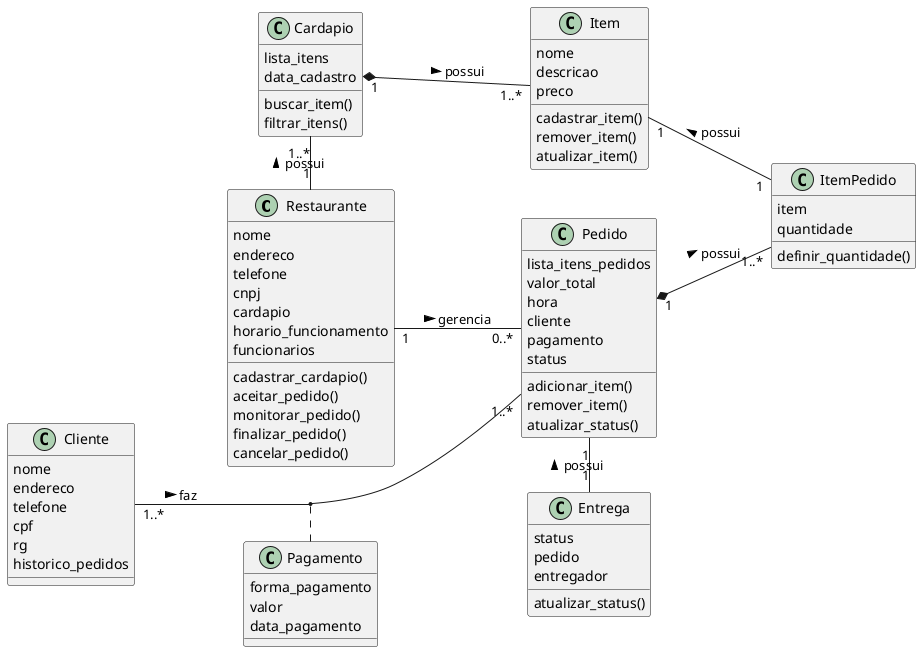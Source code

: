 @startuml
left to right direction

class Restaurante{
    nome
    endereco
    telefone
    cnpj
    cardapio
    horario_funcionamento
    funcionarios
    cadastrar_cardapio()
    aceitar_pedido()
    monitorar_pedido()
    finalizar_pedido()
    cancelar_pedido()
}

class Cardapio{
    lista_itens
    data_cadastro
    buscar_item()
    filtrar_itens()
}

class Item{
    nome
    descricao
    preco
    cadastrar_item()
    remover_item()
    atualizar_item()
}

class ItemPedido{
    item
    quantidade
    definir_quantidade()
}

class Pedido{
    lista_itens_pedidos
    valor_total
    hora
    cliente
    pagamento
    status
    adicionar_item()
    remover_item()
    atualizar_status()
}

class Cliente{
    nome
    endereco
    telefone
    cpf
    rg
    historico_pedidos
}

class Entrega{
    status
    pedido
    entregador
    atualizar_status()
}

class Pagamento{
    forma_pagamento
    valor
    data_pagamento
}

Cardapio "1"*--"1..*" Item: possui >
Pedido "1"*--"1..*" ItemPedido: possui >
ItemPedido "1"-up-"1" Item: possui >
Entrega "1"-left-"1" Pedido: possui > 
Cliente "1..*"--"1..*" Pedido: faz >
(Cliente, Pedido) .. Pagamento
Restaurante "1"-left-"1..*" Cardapio: possui >
Restaurante "1"-down-"0..*" Pedido: gerencia >
@enduml